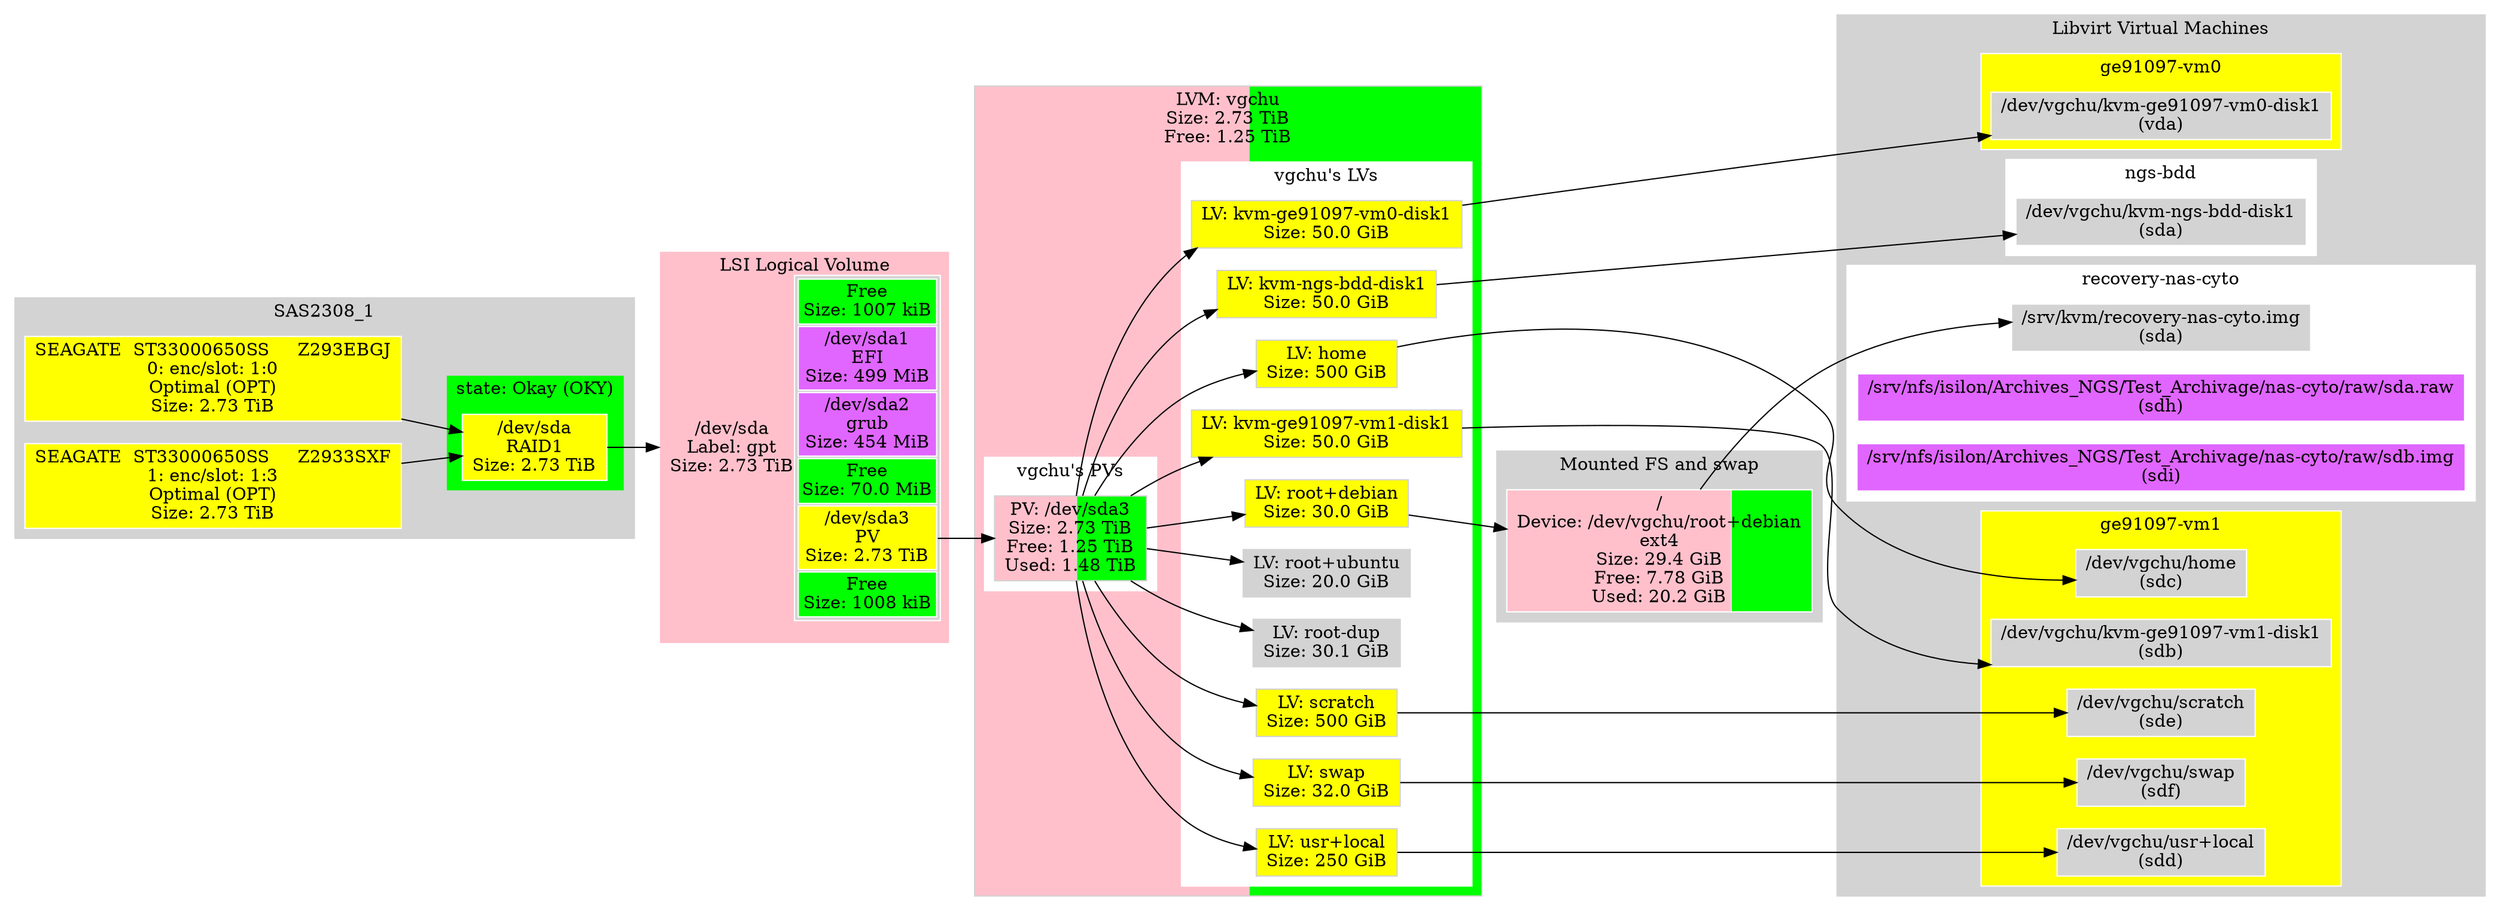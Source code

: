 digraph "machine"{
	rankdir=LR;
	{ "@Part: sda" [
		label=<<TABLE BORDER="0" CELLPADDING="0" CELLSPACING="0">
				<TR> <TD COLSPAN="2">LSI Logical Volume</TD> </TR><TR><TD >/dev/sda<BR/>Label: gpt<BR/>Size: 2.73 TiB</TD>    <TD BGCOLOR="lightgrey">
				<TABLE >
					<TR>
						<TD bgcolor="green">
						Free<BR/>Size: 1007 kiB
						</TD>
					</TR>
					<TR>
						<TD PORT="1" BGCOLOR="mediumorchid1">
						/dev/sda1<BR/>EFI<BR/>Size: 499 MiB
						</TD>
					</TR>
					<TR>
						<TD PORT="2" BGCOLOR="mediumorchid1">
						/dev/sda2<BR/>grub<BR/>Size: 454 MiB
						</TD>
					</TR>
					<TR>
						<TD bgcolor="green">
						Free<BR/>Size: 70.0 MiB
						</TD>
					</TR>
					<TR>
						<TD PORT="3" BGCOLOR="yellow">
						/dev/sda3<BR/>PV<BR/>Size: 2.73 TiB
						</TD>
					</TR>
					<TR>
						<TD bgcolor="green">
						Free<BR/>Size: 1008 kiB
						</TD>
					</TR>
				</TABLE>
				</TD> </TR><TR> <TD COLSPAN="2"> </TD> </TR>
			</TABLE>
		>;
		// Style node
		color=white;
		fillcolor=lightgrey;
		shape="rectangle";
		style=striped;
		fillcolor="green;0.000000:pink;0.000174:pink;0.000159:green;0.000024:pink;0.999642:green;0.000000";
	]; }
	subgraph "cluster_vgchu" {
		style=filled;
		color=lightgrey;
		fillcolor=lightgrey;
		node [style=filled,color=lightgrey,fillcolor=lightgrey,shape=rectangle];
		subgraph "cluster_vgchu@PV" {
			color=white;
			fillcolor=white;
			{ "LVM@vgchu@PV@sda3" [
				label="PV: /dev/sda3\nSize: 2.73 TiB\nFree: 1.25 TiB\nUsed: 1.48 TiB";
				style=striped;fillcolor="pink;0.541404.2:green"
			]; }
			label="vgchu's PVs";
		}
		subgraph "cluster_vgchu@LV" {
			color=white;
			fillcolor=white;
			{ "dm-6" [
				label="LV: home\nSize: 500 GiB";
				fillcolor="yellow"
			]; }
			{ "dm-11" [
				label="LV: kvm-ge91097-vm0-disk1\nSize: 50.0 GiB";
				fillcolor="yellow"
			]; }
			{ "dm-10" [
				label="LV: kvm-ge91097-vm1-disk1\nSize: 50.0 GiB";
				fillcolor="yellow"
			]; }
			{ "dm-9" [
				label="LV: kvm-ngs-bdd-disk1\nSize: 50.0 GiB";
				fillcolor="yellow"
			]; }
			{ "dm-1" [
				label="LV: root+debian\nSize: 30.0 GiB";
				fillcolor="yellow"
			]; }
			{ "dm-4" [
				label="LV: root+ubuntu\nSize: 20.0 GiB";
				fillcolor="lightgrey"
			]; }
			{ "dm-3" [
				label="LV: root-dup\nSize: 30.1 GiB";
				fillcolor="lightgrey"
			]; }
			{ "dm-7" [
				label="LV: scratch\nSize: 500 GiB";
				fillcolor="yellow"
			]; }
			{ "dm-8" [
				label="LV: swap\nSize: 32.0 GiB";
				fillcolor="yellow"
			]; }
			{ "dm-5" [
				label="LV: usr+local\nSize: 250 GiB";
				fillcolor="yellow"
			]; }
			label="vgchu's LVs";
		}
		label="LVM: vgchu\nSize: 2.73 TiB\nFree: 1.25 TiB";
		style=striped;fillcolor="pink;0.541404.2:green"
	}
	subgraph "cluster_@LSISASIrcu@0" {
		style=filled;
		color=lightgrey;
		fillcolor=lightgrey;
		node [style=filled,color=white,fillcolor=lightgrey,shape=rectangle];
		{ "@LSISASIrcu@0@dev@LSISASIrcu@1:0" [
			label="SEAGATE  ST33000650SS     Z293EBGJ\n0: enc/slot: 1:0\nOptimal (OPT)\nSize: 2.73 TiB";
			fillcolor=yellow
		]; }
		{ "@LSISASIrcu@0@dev@LSISASIrcu@1:3" [
			label="SEAGATE  ST33000650SS     Z2933SXF\n1: enc/slot: 1:3\nOptimal (OPT)\nSize: 2.73 TiB";
			fillcolor=yellow
		]; }
		subgraph "cluster_1@@state" {
			{ "1" [
				label="/dev/sda\nRAID1\nSize: 2.73 TiB";
				fillcolor="yellow"
			]; }
			label="state: Okay (OKY)";
			shape=oval
			fillcolor=green
		}
		label="SAS2308_1";
	}
	subgraph "cluster_@FS" {
		style=filled;
		color=lightgrey;
		fillcolor=lightgrey;
		node [style=filled,color=white,fillcolor=lightgrey,shape=rectangle];
		{ "@FS@/" [
			label="/\nDevice: /dev/vgchu/root+debian\next4\nSize: 29.4 GiB\nFree: 7.78 GiB\nUsed: 20.2 GiB";
			style=striped;fillcolor="pink;0.735279.2:green"
		]; }
		label="Mounted FS and swap";
	}
	subgraph "cluster_@libvirt" {
		style=filled;
		color=lightgrey;
		fillcolor=lightgrey;
		node [style=filled,color=white,fillcolor=lightgrey,shape=rectangle];
		subgraph "cluster_@libvirt@ge91097-vm0" {
			color=white;
			fillcolor=white;
			{ "@libvirt@ge91097-vm0@dm-11" [
				label="/dev/vgchu/kvm-ge91097-vm0-disk1\n(vda)";
			]; }
			label="ge91097-vm0";
			fillcolor=yellow
		}
		subgraph "cluster_@libvirt@ge91097-vm1" {
			color=white;
			fillcolor=white;
			{ "@libvirt@ge91097-vm1@dm-6" [
				label="/dev/vgchu/home\n(sdc)";
			]; }
			{ "@libvirt@ge91097-vm1@dm-10" [
				label="/dev/vgchu/kvm-ge91097-vm1-disk1\n(sdb)";
			]; }
			{ "@libvirt@ge91097-vm1@dm-7" [
				label="/dev/vgchu/scratch\n(sde)";
			]; }
			{ "@libvirt@ge91097-vm1@dm-8" [
				label="/dev/vgchu/swap\n(sdf)";
			]; }
			{ "@libvirt@ge91097-vm1@dm-5" [
				label="/dev/vgchu/usr+local\n(sdd)";
			]; }
			label="ge91097-vm1";
			fillcolor=yellow
		}
		subgraph "cluster_@libvirt@ngs-bdd" {
			color=white;
			fillcolor=white;
			{ "@libvirt@ngs-bdd@dm-9" [
				label="/dev/vgchu/kvm-ngs-bdd-disk1\n(sda)";
			]; }
			label="ngs-bdd";
		}
		subgraph "cluster_@libvirt@recovery-nas-cyto" {
			color=white;
			fillcolor=white;
			{ "@libvirt@recovery-nas-cyto@/srv/kvm/recovery-nas-cyto.img" [
				label="/srv/kvm/recovery-nas-cyto.img\n(sda)";
			]; }
			{ "@libvirt@recovery-nas-cyto@/srv/nfs/isilon/Archives_NGS/Test_Archivage/nas-cyto/raw/sda.raw" [
				label="/srv/nfs/isilon/Archives_NGS/Test_Archivage/nas-cyto/raw/sda.raw\n(sdh)";
				fillcolor=mediumorchid1
			]; }
			{ "@libvirt@recovery-nas-cyto@/srv/nfs/isilon/Archives_NGS/Test_Archivage/nas-cyto/raw/sdb.img" [
				label="/srv/nfs/isilon/Archives_NGS/Test_Archivage/nas-cyto/raw/sdb.img\n(sdi)";
				fillcolor=mediumorchid1
			]; }
			label="recovery-nas-cyto";
		}
		label="Libvirt Virtual Machines";
	}
	// Links from LVM VG: vgchu
	"LVM@vgchu@PV@sda3" -> "dm-1"
	"LVM@vgchu@PV@sda3" -> "dm-8"
	"LVM@vgchu@PV@sda3" -> "dm-6"
	"LVM@vgchu@PV@sda3" -> "dm-5"
	"LVM@vgchu@PV@sda3" -> "dm-7"
	"LVM@vgchu@PV@sda3" -> "dm-9"
	"LVM@vgchu@PV@sda3" -> "dm-4"
	"LVM@vgchu@PV@sda3" -> "dm-10"
	"LVM@vgchu@PV@sda3" -> "dm-11"
	"LVM@vgchu@PV@sda3" -> "dm-3"
	// Links from MegaCli: Controller 0
	"@LSISASIrcu@0@dev@LSISASIrcu@1:0" -> "1"
	"@LSISASIrcu@0@dev@LSISASIrcu@1:3" -> "1"
	// Links for @Part: sda
	"1" -> "@Part: sda"
	// Links for LVM@vgchu@PV@sda3
	"@Part: sda":"3" -> "LVM@vgchu@PV@sda3"
	// Links for @FS@/
	"dm-1" -> "@FS@/"
	// Links for @libvirt@ge91097-vm0@dm-11
	"dm-11" -> "@libvirt@ge91097-vm0@dm-11"
	// Links for @libvirt@ge91097-vm1@dm-6
	"dm-6" -> "@libvirt@ge91097-vm1@dm-6"
	// Links for @libvirt@ge91097-vm1@dm-10
	"dm-10" -> "@libvirt@ge91097-vm1@dm-10"
	// Links for @libvirt@ge91097-vm1@dm-7
	"dm-7" -> "@libvirt@ge91097-vm1@dm-7"
	// Links for @libvirt@ge91097-vm1@dm-8
	"dm-8" -> "@libvirt@ge91097-vm1@dm-8"
	// Links for @libvirt@ge91097-vm1@dm-5
	"dm-5" -> "@libvirt@ge91097-vm1@dm-5"
	// Links for @libvirt@ngs-bdd@dm-9
	"dm-9" -> "@libvirt@ngs-bdd@dm-9"
	// Links for @libvirt@recovery-nas-cyto@/srv/kvm/recovery-nas-cyto.img
	"@FS@/" -> "@libvirt@recovery-nas-cyto@/srv/kvm/recovery-nas-cyto.img"
}

